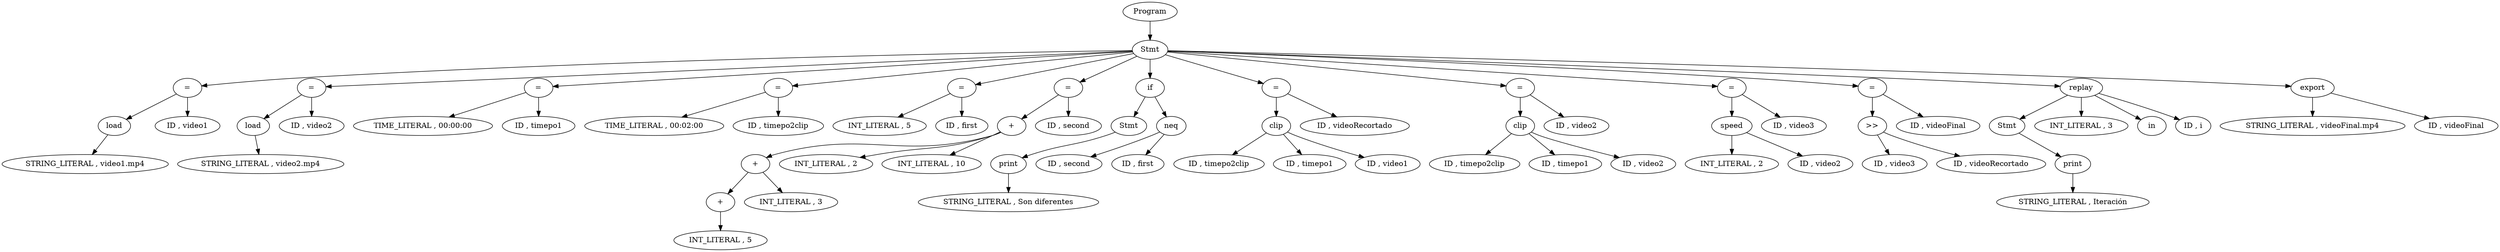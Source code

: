 digraph Tree {
    node [shape=ellipse];
    node1 [label="Program"];
    node1 -> node410;
    node410 [label="Stmt"];
    node410 -> node434;
    node434 [label="="];
    node434 -> node433;
    node433 [label="load"];
    node433 -> node431;
    node431 [label="STRING_LITERAL , video1.mp4"];
    node434 -> node438;
    node438 [label="ID , video1"];
    node410 -> node405;
    node405 [label="="];
    node405 -> node404;
    node404 [label="load"];
    node404 -> node402;
    node402 [label="STRING_LITERAL , video2.mp4"];
    node405 -> node409;
    node409 [label="ID , video2"];
    node410 -> node376;
    node376 [label="="];
    node376 -> node375;
    node375 [label="TIME_LITERAL , 00:00:00"];
    node376 -> node380;
    node380 [label="ID , timepo1"];
    node410 -> node351;
    node351 [label="="];
    node351 -> node350;
    node350 [label="TIME_LITERAL , 00:02:00"];
    node351 -> node355;
    node355 [label="ID , timepo2clip"];
    node410 -> node326;
    node326 [label="="];
    node326 -> node325;
    node325 [label="INT_LITERAL , 5"];
    node326 -> node330;
    node330 [label="ID , first"];
    node410 -> node301;
    node301 [label="="];
    node301 -> node292;
    node292 [label="+"];
    node292 -> node283;
    node283 [label="+"];
    node283 -> node274;
    node274 [label="+"];
    node274 -> node273;
    node273 [label="INT_LITERAL , 5"];
    node283 -> node282;
    node282 [label="INT_LITERAL , 3"];
    node292 -> node291;
    node291 [label="INT_LITERAL , 2"];
    node292 -> node300;
    node300 [label="INT_LITERAL , 10"];
    node301 -> node305;
    node305 [label="ID , second"];
    node410 -> node250;
    node250 [label="if"];
    node250 -> node233;
    node233 [label="Stmt"];
    node233 -> node239;
    node239 [label="print"];
    node239 -> node237;
    node237 [label="STRING_LITERAL , Son diferentes"];
    node250 -> node246;
    node246 [label="neq"];
    node246 -> node244;
    node244 [label="ID , second"];
    node246 -> node248;
    node248 [label="ID , first"];
    node410 -> node225;
    node225 [label="="];
    node225 -> node224;
    node224 [label="clip"];
    node224 -> node204;
    node204 [label="ID , timepo2clip"];
    node224 -> node220;
    node220 [label="ID , timepo1"];
    node224 -> node222;
    node222 [label="ID , video1"];
    node225 -> node226;
    node226 [label="ID , videoRecortado"];
    node410 -> node167;
    node167 [label="="];
    node167 -> node166;
    node166 [label="clip"];
    node166 -> node146;
    node146 [label="ID , timepo2clip"];
    node166 -> node162;
    node162 [label="ID , timepo1"];
    node166 -> node164;
    node164 [label="ID , video2"];
    node167 -> node168;
    node168 [label="ID , video2"];
    node410 -> node106;
    node106 [label="="];
    node106 -> node105;
    node105 [label="speed"];
    node105 -> node101;
    node101 [label="INT_LITERAL , 2"];
    node105 -> node103;
    node103 [label="ID , video2"];
    node106 -> node110;
    node110 [label="ID , video3"];
    node410 -> node74;
    node74 [label="="];
    node74 -> node68;
    node68 [label=">>"];
    node68 -> node67;
    node67 [label="ID , video3"];
    node68 -> node73;
    node73 [label="ID , videoRecortado"];
    node74 -> node78;
    node78 [label="ID , videoFinal"];
    node410 -> node46;
    node46 [label="replay"];
    node46 -> node32;
    node32 [label="Stmt"];
    node32 -> node38;
    node38 [label="print"];
    node38 -> node36;
    node36 [label="STRING_LITERAL , Iteración"];
    node46 -> node42;
    node42 [label="INT_LITERAL , 3"];
    node46 -> node43;
    node43 [label="in"];
    node46 -> node44;
    node44 [label="ID , i"];
    node410 -> node25;
    node25 [label="export"];
    node25 -> node21;
    node21 [label="STRING_LITERAL , videoFinal.mp4"];
    node25 -> node23;
    node23 [label="ID , videoFinal"];
}
